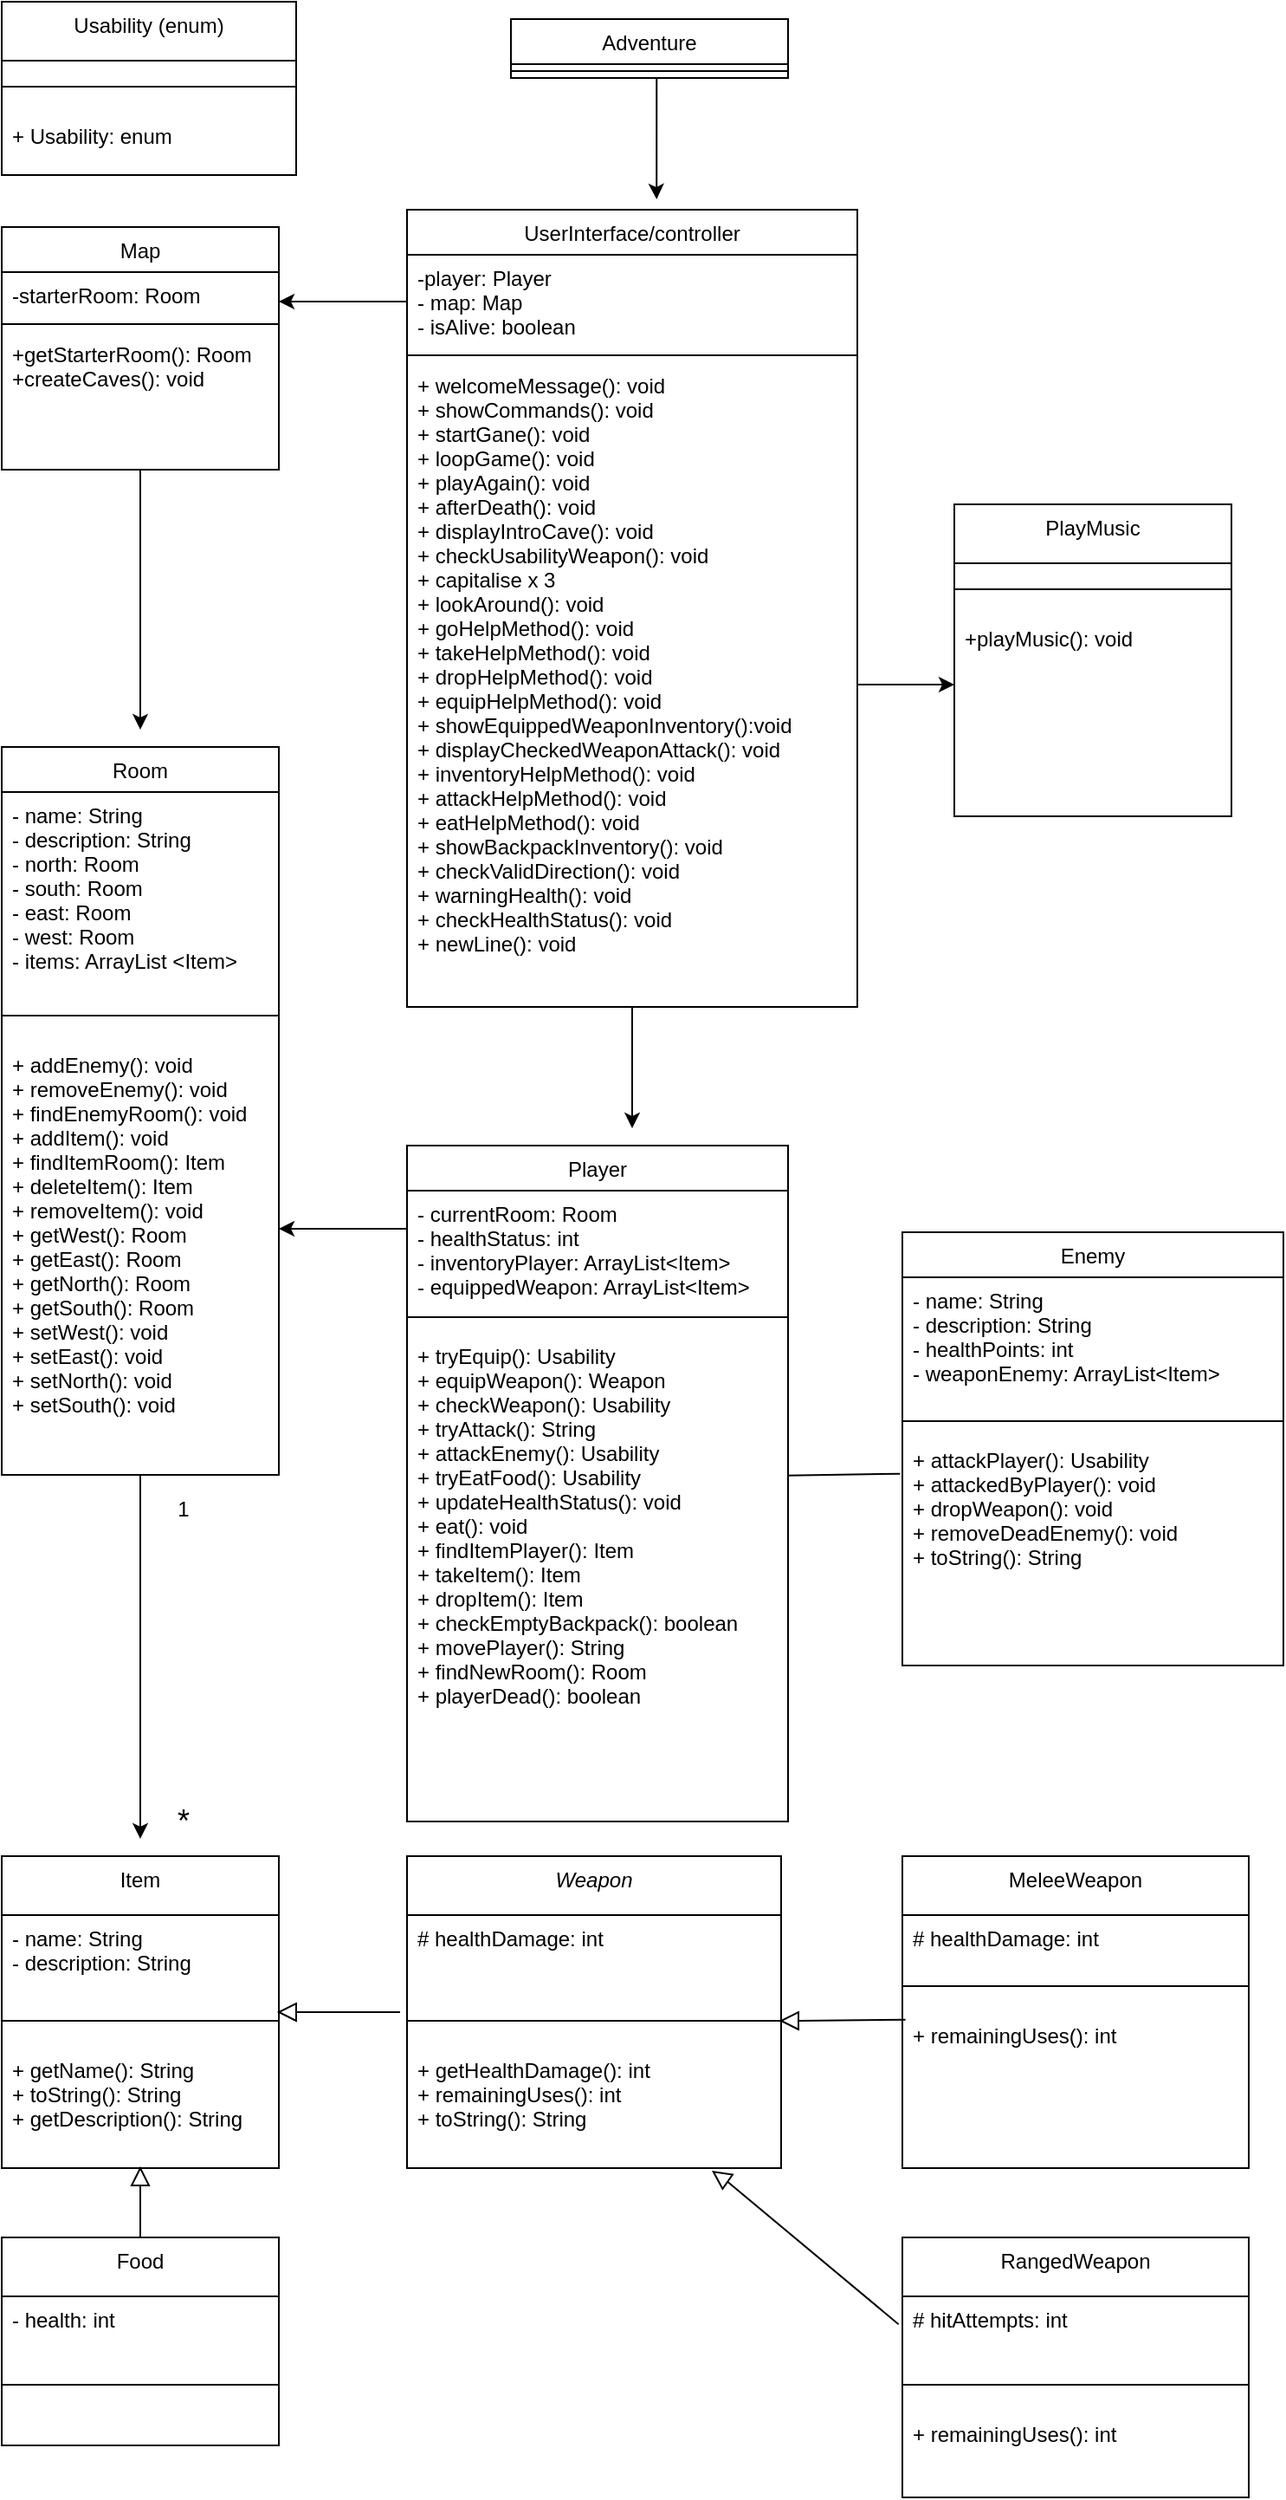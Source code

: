 <mxfile version="17.1.2" type="github">
  <diagram id="C5RBs43oDa-KdzZeNtuy" name="Page-1">
    <mxGraphModel dx="739" dy="2209" grid="1" gridSize="10" guides="1" tooltips="1" connect="1" arrows="1" fold="1" page="1" pageScale="1" pageWidth="1169" pageHeight="1654" math="0" shadow="0">
      <root>
        <mxCell id="WIyWlLk6GJQsqaUBKTNV-0" />
        <mxCell id="WIyWlLk6GJQsqaUBKTNV-1" parent="WIyWlLk6GJQsqaUBKTNV-0" />
        <mxCell id="0htfcrwwrIv0TzqpJnIH-76" value="" style="edgeStyle=orthogonalEdgeStyle;rounded=0;orthogonalLoop=1;jettySize=auto;html=1;strokeColor=default;" edge="1" parent="WIyWlLk6GJQsqaUBKTNV-1" source="zkfFHV4jXpPFQw0GAbJ--0">
          <mxGeometry relative="1" as="geometry">
            <mxPoint x="544" y="-960" as="targetPoint" />
          </mxGeometry>
        </mxCell>
        <mxCell id="zkfFHV4jXpPFQw0GAbJ--0" value="UserInterface/controller" style="swimlane;fontStyle=0;align=center;verticalAlign=top;childLayout=stackLayout;horizontal=1;startSize=26;horizontalStack=0;resizeParent=1;resizeLast=0;collapsible=1;marginBottom=0;rounded=0;shadow=0;strokeWidth=1;" parent="WIyWlLk6GJQsqaUBKTNV-1" vertex="1">
          <mxGeometry x="414" y="-1490" width="260" height="460" as="geometry">
            <mxRectangle x="260" y="-390" width="160" height="26" as="alternateBounds" />
          </mxGeometry>
        </mxCell>
        <mxCell id="zkfFHV4jXpPFQw0GAbJ--1" value="-player: Player&#xa;- map: Map&#xa;- isAlive: boolean" style="text;align=left;verticalAlign=top;spacingLeft=4;spacingRight=4;overflow=hidden;rotatable=0;points=[[0,0.5],[1,0.5]];portConstraint=eastwest;" parent="zkfFHV4jXpPFQw0GAbJ--0" vertex="1">
          <mxGeometry y="26" width="260" height="54" as="geometry" />
        </mxCell>
        <mxCell id="zkfFHV4jXpPFQw0GAbJ--4" value="" style="line;html=1;strokeWidth=1;align=left;verticalAlign=middle;spacingTop=-1;spacingLeft=3;spacingRight=3;rotatable=0;labelPosition=right;points=[];portConstraint=eastwest;" parent="zkfFHV4jXpPFQw0GAbJ--0" vertex="1">
          <mxGeometry y="80" width="260" height="8" as="geometry" />
        </mxCell>
        <mxCell id="zkfFHV4jXpPFQw0GAbJ--5" value="+ welcomeMessage(): void&#xa;+ showCommands(): void&#xa;+ startGane(): void&#xa;+ loopGame(): void&#xa;+ playAgain(): void&#xa;+ afterDeath(): void&#xa;+ displayIntroCave(): void&#xa;+ checkUsabilityWeapon(): void&#xa;+ capitalise x 3&#xa;+ lookAround(): void&#xa;+ goHelpMethod(): void&#xa;+ takeHelpMethod(): void&#xa;+ dropHelpMethod(): void&#xa;+ equipHelpMethod(): void&#xa;+ showEquippedWeaponInventory():void&#xa;+ displayCheckedWeaponAttack(): void&#xa;+ inventoryHelpMethod(): void&#xa;+ attackHelpMethod(): void&#xa;+ eatHelpMethod(): void&#xa;+ showBackpackInventory(): void&#xa;+ checkValidDirection(): void&#xa;+ warningHealth(): void&#xa;+ checkHealthStatus(): void&#xa;+ newLine(): void" style="text;align=left;verticalAlign=top;spacingLeft=4;spacingRight=4;overflow=hidden;rotatable=0;points=[[0,0.5],[1,0.5]];portConstraint=eastwest;" parent="zkfFHV4jXpPFQw0GAbJ--0" vertex="1">
          <mxGeometry y="88" width="260" height="372" as="geometry" />
        </mxCell>
        <mxCell id="0htfcrwwrIv0TzqpJnIH-0" value="" style="edgeStyle=orthogonalEdgeStyle;rounded=0;orthogonalLoop=1;jettySize=auto;html=1;" edge="1" parent="WIyWlLk6GJQsqaUBKTNV-1">
          <mxGeometry relative="1" as="geometry">
            <mxPoint x="558.13" y="-1566" as="sourcePoint" />
            <mxPoint x="558.13" y="-1496" as="targetPoint" />
            <Array as="points">
              <mxPoint x="558.13" y="-1497" />
            </Array>
          </mxGeometry>
        </mxCell>
        <mxCell id="zkfFHV4jXpPFQw0GAbJ--6" value="Adventure&#xa;" style="swimlane;fontStyle=0;align=center;verticalAlign=top;childLayout=stackLayout;horizontal=1;startSize=26;horizontalStack=0;resizeParent=1;resizeLast=0;collapsible=1;marginBottom=0;rounded=0;shadow=0;strokeWidth=1;" parent="WIyWlLk6GJQsqaUBKTNV-1" vertex="1">
          <mxGeometry x="474" y="-1600" width="160" height="34" as="geometry">
            <mxRectangle x="260" y="-470" width="160" height="26" as="alternateBounds" />
          </mxGeometry>
        </mxCell>
        <mxCell id="zkfFHV4jXpPFQw0GAbJ--9" value="" style="line;html=1;strokeWidth=1;align=left;verticalAlign=middle;spacingTop=-1;spacingLeft=3;spacingRight=3;rotatable=0;labelPosition=right;points=[];portConstraint=eastwest;" parent="zkfFHV4jXpPFQw0GAbJ--6" vertex="1">
          <mxGeometry y="26" width="160" height="8" as="geometry" />
        </mxCell>
        <mxCell id="zkfFHV4jXpPFQw0GAbJ--13" value="Player" style="swimlane;fontStyle=0;align=center;verticalAlign=top;childLayout=stackLayout;horizontal=1;startSize=26;horizontalStack=0;resizeParent=1;resizeLast=0;collapsible=1;marginBottom=0;rounded=0;shadow=0;strokeWidth=1;" parent="WIyWlLk6GJQsqaUBKTNV-1" vertex="1">
          <mxGeometry x="414" y="-950" width="220" height="390" as="geometry">
            <mxRectangle x="250" y="-90" width="170" height="26" as="alternateBounds" />
          </mxGeometry>
        </mxCell>
        <mxCell id="dRhHNlCPHHymV1BK2kCy-11" value="- currentRoom: Room&#xa;- healthStatus: int&#xa;- inventoryPlayer: ArrayList&lt;Item&gt;&#xa;- equippedWeapon: ArrayList&lt;Item&gt;&#xa;" style="text;align=left;verticalAlign=top;spacingLeft=4;spacingRight=4;overflow=hidden;rotatable=0;points=[[0,0.5],[1,0.5]];portConstraint=eastwest;" parent="zkfFHV4jXpPFQw0GAbJ--13" vertex="1">
          <mxGeometry y="26" width="220" height="64" as="geometry" />
        </mxCell>
        <mxCell id="zkfFHV4jXpPFQw0GAbJ--15" value="" style="line;html=1;strokeWidth=1;align=left;verticalAlign=middle;spacingTop=-1;spacingLeft=3;spacingRight=3;rotatable=0;labelPosition=right;points=[];portConstraint=eastwest;" parent="zkfFHV4jXpPFQw0GAbJ--13" vertex="1">
          <mxGeometry y="90" width="220" height="18" as="geometry" />
        </mxCell>
        <mxCell id="dRhHNlCPHHymV1BK2kCy-12" value="+ tryEquip(): Usability&#xa;+ equipWeapon(): Weapon&#xa;+ checkWeapon(): Usability&#xa;+ tryAttack(): String&#xa;+ attackEnemy(): Usability&#xa;+ tryEatFood(): Usability&#xa;+ updateHealthStatus(): void&#xa;+ eat(): void&#xa;+ findItemPlayer(): Item&#xa;+ takeItem(): Item&#xa;+ dropItem(): Item &#xa;+ checkEmptyBackpack(): boolean&#xa;+ movePlayer(): String&#xa;+ findNewRoom(): Room&#xa;+ playerDead(): boolean" style="text;align=left;verticalAlign=top;spacingLeft=4;spacingRight=4;overflow=hidden;rotatable=0;points=[[0,0.5],[1,0.5]];portConstraint=eastwest;" parent="zkfFHV4jXpPFQw0GAbJ--13" vertex="1">
          <mxGeometry y="108" width="220" height="282" as="geometry" />
        </mxCell>
        <mxCell id="0htfcrwwrIv0TzqpJnIH-4" value="" style="edgeStyle=orthogonalEdgeStyle;rounded=0;orthogonalLoop=1;jettySize=auto;html=1;" edge="1" parent="WIyWlLk6GJQsqaUBKTNV-1" source="zkfFHV4jXpPFQw0GAbJ--17">
          <mxGeometry relative="1" as="geometry">
            <mxPoint x="260" y="-1190" as="targetPoint" />
          </mxGeometry>
        </mxCell>
        <mxCell id="zkfFHV4jXpPFQw0GAbJ--17" value="Map" style="swimlane;fontStyle=0;align=center;verticalAlign=top;childLayout=stackLayout;horizontal=1;startSize=26;horizontalStack=0;resizeParent=1;resizeLast=0;collapsible=1;marginBottom=0;rounded=0;shadow=0;strokeWidth=1;" parent="WIyWlLk6GJQsqaUBKTNV-1" vertex="1">
          <mxGeometry x="180" y="-1480" width="160" height="140" as="geometry">
            <mxRectangle x="490" y="-110" width="160" height="26" as="alternateBounds" />
          </mxGeometry>
        </mxCell>
        <mxCell id="zkfFHV4jXpPFQw0GAbJ--18" value="-starterRoom: Room" style="text;align=left;verticalAlign=top;spacingLeft=4;spacingRight=4;overflow=hidden;rotatable=0;points=[[0,0.5],[1,0.5]];portConstraint=eastwest;" parent="zkfFHV4jXpPFQw0GAbJ--17" vertex="1">
          <mxGeometry y="26" width="160" height="26" as="geometry" />
        </mxCell>
        <mxCell id="zkfFHV4jXpPFQw0GAbJ--23" value="" style="line;html=1;strokeWidth=1;align=left;verticalAlign=middle;spacingTop=-1;spacingLeft=3;spacingRight=3;rotatable=0;labelPosition=right;points=[];portConstraint=eastwest;" parent="zkfFHV4jXpPFQw0GAbJ--17" vertex="1">
          <mxGeometry y="52" width="160" height="8" as="geometry" />
        </mxCell>
        <mxCell id="dRhHNlCPHHymV1BK2kCy-9" value="+getStarterRoom(): Room&#xa;+createCaves(): void" style="text;align=left;verticalAlign=top;spacingLeft=4;spacingRight=4;overflow=hidden;rotatable=0;points=[[0,0.5],[1,0.5]];portConstraint=eastwest;" parent="zkfFHV4jXpPFQw0GAbJ--17" vertex="1">
          <mxGeometry y="60" width="160" height="70" as="geometry" />
        </mxCell>
        <mxCell id="0htfcrwwrIv0TzqpJnIH-32" value="" style="edgeStyle=orthogonalEdgeStyle;rounded=0;orthogonalLoop=1;jettySize=auto;html=1;strokeColor=default;" edge="1" parent="WIyWlLk6GJQsqaUBKTNV-1" source="dRhHNlCPHHymV1BK2kCy-3">
          <mxGeometry relative="1" as="geometry">
            <mxPoint x="260" y="-550" as="targetPoint" />
          </mxGeometry>
        </mxCell>
        <mxCell id="dRhHNlCPHHymV1BK2kCy-3" value="Room&#xa;" style="swimlane;fontStyle=0;align=center;verticalAlign=top;childLayout=stackLayout;horizontal=1;startSize=26;horizontalStack=0;resizeParent=1;resizeLast=0;collapsible=1;marginBottom=0;rounded=0;shadow=0;strokeWidth=1;" parent="WIyWlLk6GJQsqaUBKTNV-1" vertex="1">
          <mxGeometry x="180" y="-1180" width="160" height="420" as="geometry">
            <mxRectangle x="480" y="-300" width="170" height="26" as="alternateBounds" />
          </mxGeometry>
        </mxCell>
        <mxCell id="dRhHNlCPHHymV1BK2kCy-17" value="- name: String&#xa;- description: String&#xa;- north: Room&#xa;- south: Room&#xa;- east: Room&#xa;- west: Room&#xa;- items: ArrayList &lt;Item&gt;" style="text;align=left;verticalAlign=top;spacingLeft=4;spacingRight=4;overflow=hidden;rotatable=0;points=[[0,0.5],[1,0.5]];portConstraint=eastwest;" parent="dRhHNlCPHHymV1BK2kCy-3" vertex="1">
          <mxGeometry y="26" width="160" height="114" as="geometry" />
        </mxCell>
        <mxCell id="dRhHNlCPHHymV1BK2kCy-5" value="" style="line;html=1;strokeWidth=1;align=left;verticalAlign=middle;spacingTop=-1;spacingLeft=3;spacingRight=3;rotatable=0;labelPosition=right;points=[];portConstraint=eastwest;" parent="dRhHNlCPHHymV1BK2kCy-3" vertex="1">
          <mxGeometry y="140" width="160" height="30" as="geometry" />
        </mxCell>
        <mxCell id="dRhHNlCPHHymV1BK2kCy-19" value="+ addEnemy(): void&#xa;+ removeEnemy(): void&#xa;+ findEnemyRoom(): void&#xa;+ addItem(): void&#xa;+ findItemRoom(): Item&#xa;+ deleteItem(): Item&#xa;+ removeItem(): void&#xa;+ getWest(): Room&#xa;+ getEast(): Room&#xa;+ getNorth(): Room&#xa;+ getSouth(): Room&#xa;+ setWest(): void&#xa;+ setEast(): void&#xa;+ setNorth(): void&#xa;+ setSouth(): void&#xa;&#xa;" style="text;align=left;verticalAlign=top;spacingLeft=4;spacingRight=4;overflow=hidden;rotatable=0;points=[[0,0.5],[1,0.5]];portConstraint=eastwest;" parent="dRhHNlCPHHymV1BK2kCy-3" vertex="1">
          <mxGeometry y="170" width="160" height="250" as="geometry" />
        </mxCell>
        <mxCell id="0htfcrwwrIv0TzqpJnIH-12" value="PlayMusic" style="swimlane;fontStyle=0;align=center;verticalAlign=top;childLayout=stackLayout;horizontal=1;startSize=34;horizontalStack=0;resizeParent=1;resizeLast=0;collapsible=1;marginBottom=0;rounded=0;shadow=0;strokeWidth=1;" vertex="1" parent="WIyWlLk6GJQsqaUBKTNV-1">
          <mxGeometry x="730" y="-1320" width="160" height="180" as="geometry">
            <mxRectangle x="20" y="-300" width="170" height="26" as="alternateBounds" />
          </mxGeometry>
        </mxCell>
        <mxCell id="0htfcrwwrIv0TzqpJnIH-14" value="" style="line;html=1;strokeWidth=1;align=left;verticalAlign=middle;spacingTop=-1;spacingLeft=3;spacingRight=3;rotatable=0;labelPosition=right;points=[];portConstraint=eastwest;" vertex="1" parent="0htfcrwwrIv0TzqpJnIH-12">
          <mxGeometry y="34" width="160" height="30" as="geometry" />
        </mxCell>
        <mxCell id="0htfcrwwrIv0TzqpJnIH-15" value="+playMusic(): void" style="text;align=left;verticalAlign=top;spacingLeft=4;spacingRight=4;overflow=hidden;rotatable=0;points=[[0,0.5],[1,0.5]];portConstraint=eastwest;" vertex="1" parent="0htfcrwwrIv0TzqpJnIH-12">
          <mxGeometry y="64" width="160" height="70" as="geometry" />
        </mxCell>
        <mxCell id="0htfcrwwrIv0TzqpJnIH-18" value="Item" style="swimlane;fontStyle=0;align=center;verticalAlign=top;childLayout=stackLayout;horizontal=1;startSize=34;horizontalStack=0;resizeParent=1;resizeLast=0;collapsible=1;marginBottom=0;rounded=0;shadow=0;strokeWidth=1;" vertex="1" parent="WIyWlLk6GJQsqaUBKTNV-1">
          <mxGeometry x="180" y="-540" width="160" height="180" as="geometry">
            <mxRectangle x="20" y="-300" width="170" height="26" as="alternateBounds" />
          </mxGeometry>
        </mxCell>
        <mxCell id="0htfcrwwrIv0TzqpJnIH-19" value="- name: String&#xa;- description: String" style="text;align=left;verticalAlign=top;spacingLeft=4;spacingRight=4;overflow=hidden;rotatable=0;points=[[0,0.5],[1,0.5]];portConstraint=eastwest;" vertex="1" parent="0htfcrwwrIv0TzqpJnIH-18">
          <mxGeometry y="34" width="160" height="46" as="geometry" />
        </mxCell>
        <mxCell id="0htfcrwwrIv0TzqpJnIH-20" value="" style="line;html=1;strokeWidth=1;align=left;verticalAlign=middle;spacingTop=-1;spacingLeft=3;spacingRight=3;rotatable=0;labelPosition=right;points=[];portConstraint=eastwest;" vertex="1" parent="0htfcrwwrIv0TzqpJnIH-18">
          <mxGeometry y="80" width="160" height="30" as="geometry" />
        </mxCell>
        <mxCell id="0htfcrwwrIv0TzqpJnIH-22" value="+ getName(): String&#xa;+ toString(): String&#xa;+ getDescription(): String" style="text;align=left;verticalAlign=top;spacingLeft=4;spacingRight=4;overflow=hidden;rotatable=0;points=[[0,0.5],[1,0.5]];portConstraint=eastwest;" vertex="1" parent="0htfcrwwrIv0TzqpJnIH-18">
          <mxGeometry y="110" width="160" height="46" as="geometry" />
        </mxCell>
        <mxCell id="0htfcrwwrIv0TzqpJnIH-23" value="Usability (enum)" style="swimlane;fontStyle=0;align=center;verticalAlign=top;childLayout=stackLayout;horizontal=1;startSize=34;horizontalStack=0;resizeParent=1;resizeLast=0;collapsible=1;marginBottom=0;rounded=0;shadow=0;strokeWidth=1;" vertex="1" parent="WIyWlLk6GJQsqaUBKTNV-1">
          <mxGeometry x="180" y="-1610" width="170" height="100" as="geometry">
            <mxRectangle x="20" y="-300" width="170" height="26" as="alternateBounds" />
          </mxGeometry>
        </mxCell>
        <mxCell id="0htfcrwwrIv0TzqpJnIH-25" value="" style="line;html=1;strokeWidth=1;align=left;verticalAlign=middle;spacingTop=-1;spacingLeft=3;spacingRight=3;rotatable=0;labelPosition=right;points=[];portConstraint=eastwest;" vertex="1" parent="0htfcrwwrIv0TzqpJnIH-23">
          <mxGeometry y="34" width="170" height="30" as="geometry" />
        </mxCell>
        <mxCell id="0htfcrwwrIv0TzqpJnIH-26" value="+ Usability: enum " style="text;align=left;verticalAlign=top;spacingLeft=4;spacingRight=4;overflow=hidden;rotatable=0;points=[[0,0.5],[1,0.5]];portConstraint=eastwest;" vertex="1" parent="0htfcrwwrIv0TzqpJnIH-23">
          <mxGeometry y="64" width="170" height="36" as="geometry" />
        </mxCell>
        <mxCell id="0htfcrwwrIv0TzqpJnIH-27" value="Food" style="swimlane;fontStyle=0;align=center;verticalAlign=top;childLayout=stackLayout;horizontal=1;startSize=34;horizontalStack=0;resizeParent=1;resizeLast=0;collapsible=1;marginBottom=0;rounded=0;shadow=0;strokeWidth=1;" vertex="1" parent="WIyWlLk6GJQsqaUBKTNV-1">
          <mxGeometry x="180" y="-320" width="160" height="120" as="geometry">
            <mxRectangle x="20" y="-300" width="170" height="26" as="alternateBounds" />
          </mxGeometry>
        </mxCell>
        <mxCell id="0htfcrwwrIv0TzqpJnIH-28" value="- health: int&#xa;" style="text;align=left;verticalAlign=top;spacingLeft=4;spacingRight=4;overflow=hidden;rotatable=0;points=[[0,0.5],[1,0.5]];portConstraint=eastwest;" vertex="1" parent="0htfcrwwrIv0TzqpJnIH-27">
          <mxGeometry y="34" width="160" height="36" as="geometry" />
        </mxCell>
        <mxCell id="0htfcrwwrIv0TzqpJnIH-29" value="" style="line;html=1;strokeWidth=1;align=left;verticalAlign=middle;spacingTop=-1;spacingLeft=3;spacingRight=3;rotatable=0;labelPosition=right;points=[];portConstraint=eastwest;" vertex="1" parent="0htfcrwwrIv0TzqpJnIH-27">
          <mxGeometry y="70" width="160" height="30" as="geometry" />
        </mxCell>
        <mxCell id="0htfcrwwrIv0TzqpJnIH-33" value="1" style="text;html=1;strokeColor=none;fillColor=none;align=center;verticalAlign=middle;whiteSpace=wrap;rounded=0;" vertex="1" parent="WIyWlLk6GJQsqaUBKTNV-1">
          <mxGeometry x="265" y="-750" width="40" height="20" as="geometry" />
        </mxCell>
        <mxCell id="0htfcrwwrIv0TzqpJnIH-34" value="&lt;font style=&quot;font-size: 18px&quot;&gt;*&lt;/font&gt;" style="text;html=1;strokeColor=none;fillColor=none;align=center;verticalAlign=middle;whiteSpace=wrap;rounded=0;" vertex="1" parent="WIyWlLk6GJQsqaUBKTNV-1">
          <mxGeometry x="265" y="-570" width="40" height="20" as="geometry" />
        </mxCell>
        <mxCell id="0htfcrwwrIv0TzqpJnIH-36" value="" style="triangle;whiteSpace=wrap;html=1;rotation=-90;" vertex="1" parent="WIyWlLk6GJQsqaUBKTNV-1">
          <mxGeometry x="255" y="-360" width="10" height="10" as="geometry" />
        </mxCell>
        <mxCell id="0htfcrwwrIv0TzqpJnIH-38" value="" style="endArrow=none;html=1;rounded=0;strokeColor=default;" edge="1" parent="WIyWlLk6GJQsqaUBKTNV-1">
          <mxGeometry width="50" height="50" relative="1" as="geometry">
            <mxPoint x="260" y="-320" as="sourcePoint" />
            <mxPoint x="260" y="-350" as="targetPoint" />
          </mxGeometry>
        </mxCell>
        <mxCell id="0htfcrwwrIv0TzqpJnIH-41" value="Weapon" style="swimlane;fontStyle=2;align=center;verticalAlign=top;childLayout=stackLayout;horizontal=1;startSize=34;horizontalStack=0;resizeParent=1;resizeLast=0;collapsible=1;marginBottom=0;rounded=0;shadow=0;strokeWidth=1;" vertex="1" parent="WIyWlLk6GJQsqaUBKTNV-1">
          <mxGeometry x="414" y="-540" width="216" height="180" as="geometry">
            <mxRectangle x="20" y="-300" width="170" height="26" as="alternateBounds" />
          </mxGeometry>
        </mxCell>
        <mxCell id="0htfcrwwrIv0TzqpJnIH-42" value="# healthDamage: int" style="text;align=left;verticalAlign=top;spacingLeft=4;spacingRight=4;overflow=hidden;rotatable=0;points=[[0,0.5],[1,0.5]];portConstraint=eastwest;" vertex="1" parent="0htfcrwwrIv0TzqpJnIH-41">
          <mxGeometry y="34" width="216" height="46" as="geometry" />
        </mxCell>
        <mxCell id="0htfcrwwrIv0TzqpJnIH-43" value="" style="line;html=1;strokeWidth=1;align=left;verticalAlign=middle;spacingTop=-1;spacingLeft=3;spacingRight=3;rotatable=0;labelPosition=right;points=[];portConstraint=eastwest;" vertex="1" parent="0htfcrwwrIv0TzqpJnIH-41">
          <mxGeometry y="80" width="216" height="30" as="geometry" />
        </mxCell>
        <mxCell id="0htfcrwwrIv0TzqpJnIH-44" value="+ getHealthDamage(): int&#xa;+ remainingUses(): int&#xa;+ toString(): String&#xa;" style="text;align=left;verticalAlign=top;spacingLeft=4;spacingRight=4;overflow=hidden;rotatable=0;points=[[0,0.5],[1,0.5]];portConstraint=eastwest;" vertex="1" parent="0htfcrwwrIv0TzqpJnIH-41">
          <mxGeometry y="110" width="216" height="60" as="geometry" />
        </mxCell>
        <mxCell id="0htfcrwwrIv0TzqpJnIH-48" value="" style="endArrow=none;html=1;rounded=0;strokeColor=default;exitX=1;exitY=0.5;exitDx=0;exitDy=0;startArrow=none;" edge="1" parent="WIyWlLk6GJQsqaUBKTNV-1" source="0htfcrwwrIv0TzqpJnIH-47">
          <mxGeometry width="50" height="50" relative="1" as="geometry">
            <mxPoint x="270" y="10" as="sourcePoint" />
            <mxPoint x="410" y="-450" as="targetPoint" />
          </mxGeometry>
        </mxCell>
        <mxCell id="0htfcrwwrIv0TzqpJnIH-49" value="MeleeWeapon" style="swimlane;fontStyle=0;align=center;verticalAlign=top;childLayout=stackLayout;horizontal=1;startSize=34;horizontalStack=0;resizeParent=1;resizeLast=0;collapsible=1;marginBottom=0;rounded=0;shadow=0;strokeWidth=1;" vertex="1" parent="WIyWlLk6GJQsqaUBKTNV-1">
          <mxGeometry x="700" y="-540" width="200" height="180" as="geometry">
            <mxRectangle x="20" y="-300" width="170" height="26" as="alternateBounds" />
          </mxGeometry>
        </mxCell>
        <mxCell id="0htfcrwwrIv0TzqpJnIH-50" value="# healthDamage: int" style="text;align=left;verticalAlign=top;spacingLeft=4;spacingRight=4;overflow=hidden;rotatable=0;points=[[0,0.5],[1,0.5]];portConstraint=eastwest;" vertex="1" parent="0htfcrwwrIv0TzqpJnIH-49">
          <mxGeometry y="34" width="200" height="26" as="geometry" />
        </mxCell>
        <mxCell id="0htfcrwwrIv0TzqpJnIH-51" value="" style="line;html=1;strokeWidth=1;align=left;verticalAlign=middle;spacingTop=-1;spacingLeft=3;spacingRight=3;rotatable=0;labelPosition=right;points=[];portConstraint=eastwest;" vertex="1" parent="0htfcrwwrIv0TzqpJnIH-49">
          <mxGeometry y="60" width="200" height="30" as="geometry" />
        </mxCell>
        <mxCell id="0htfcrwwrIv0TzqpJnIH-52" value="+ remainingUses(): int&#xa;" style="text;align=left;verticalAlign=top;spacingLeft=4;spacingRight=4;overflow=hidden;rotatable=0;points=[[0,0.5],[1,0.5]];portConstraint=eastwest;" vertex="1" parent="0htfcrwwrIv0TzqpJnIH-49">
          <mxGeometry y="90" width="200" height="50" as="geometry" />
        </mxCell>
        <mxCell id="0htfcrwwrIv0TzqpJnIH-54" value="" style="triangle;whiteSpace=wrap;html=1;rotation=0;direction=west;" vertex="1" parent="WIyWlLk6GJQsqaUBKTNV-1">
          <mxGeometry x="630" y="-450" width="10" height="10" as="geometry" />
        </mxCell>
        <mxCell id="0htfcrwwrIv0TzqpJnIH-55" value="RangedWeapon" style="swimlane;fontStyle=0;align=center;verticalAlign=top;childLayout=stackLayout;horizontal=1;startSize=34;horizontalStack=0;resizeParent=1;resizeLast=0;collapsible=1;marginBottom=0;rounded=0;shadow=0;strokeWidth=1;" vertex="1" parent="WIyWlLk6GJQsqaUBKTNV-1">
          <mxGeometry x="700" y="-320" width="200" height="150" as="geometry">
            <mxRectangle x="20" y="-300" width="170" height="26" as="alternateBounds" />
          </mxGeometry>
        </mxCell>
        <mxCell id="0htfcrwwrIv0TzqpJnIH-56" value="# hitAttempts: int" style="text;align=left;verticalAlign=top;spacingLeft=4;spacingRight=4;overflow=hidden;rotatable=0;points=[[0,0.5],[1,0.5]];portConstraint=eastwest;" vertex="1" parent="0htfcrwwrIv0TzqpJnIH-55">
          <mxGeometry y="34" width="200" height="36" as="geometry" />
        </mxCell>
        <mxCell id="0htfcrwwrIv0TzqpJnIH-57" value="" style="line;html=1;strokeWidth=1;align=left;verticalAlign=middle;spacingTop=-1;spacingLeft=3;spacingRight=3;rotatable=0;labelPosition=right;points=[];portConstraint=eastwest;" vertex="1" parent="0htfcrwwrIv0TzqpJnIH-55">
          <mxGeometry y="70" width="200" height="30" as="geometry" />
        </mxCell>
        <mxCell id="0htfcrwwrIv0TzqpJnIH-58" value="+ remainingUses(): int&#xa;&#xa;" style="text;align=left;verticalAlign=top;spacingLeft=4;spacingRight=4;overflow=hidden;rotatable=0;points=[[0,0.5],[1,0.5]];portConstraint=eastwest;" vertex="1" parent="0htfcrwwrIv0TzqpJnIH-55">
          <mxGeometry y="100" width="200" height="40" as="geometry" />
        </mxCell>
        <mxCell id="0htfcrwwrIv0TzqpJnIH-59" value="" style="triangle;whiteSpace=wrap;html=1;rotation=35;direction=west;" vertex="1" parent="WIyWlLk6GJQsqaUBKTNV-1">
          <mxGeometry x="590" y="-360" width="10" height="10" as="geometry" />
        </mxCell>
        <mxCell id="0htfcrwwrIv0TzqpJnIH-60" value="" style="endArrow=none;html=1;rounded=0;strokeColor=default;exitX=-0.011;exitY=0.448;exitDx=0;exitDy=0;entryX=0;entryY=0.5;entryDx=0;entryDy=0;exitPerimeter=0;" edge="1" parent="WIyWlLk6GJQsqaUBKTNV-1" source="0htfcrwwrIv0TzqpJnIH-56" target="0htfcrwwrIv0TzqpJnIH-59">
          <mxGeometry width="50" height="50" relative="1" as="geometry">
            <mxPoint x="526" y="30" as="sourcePoint" />
            <mxPoint x="570" y="-18" as="targetPoint" />
            <Array as="points" />
          </mxGeometry>
        </mxCell>
        <mxCell id="0htfcrwwrIv0TzqpJnIH-64" value="Enemy" style="swimlane;fontStyle=0;align=center;verticalAlign=top;childLayout=stackLayout;horizontal=1;startSize=26;horizontalStack=0;resizeParent=1;resizeLast=0;collapsible=1;marginBottom=0;rounded=0;shadow=0;strokeWidth=1;" vertex="1" parent="WIyWlLk6GJQsqaUBKTNV-1">
          <mxGeometry x="700" y="-900" width="220" height="250" as="geometry">
            <mxRectangle x="250" y="-90" width="170" height="26" as="alternateBounds" />
          </mxGeometry>
        </mxCell>
        <mxCell id="0htfcrwwrIv0TzqpJnIH-65" value="- name: String&#xa;- description: String&#xa;- healthPoints: int&#xa;- weaponEnemy: ArrayList&lt;Item&gt;&#xa;" style="text;align=left;verticalAlign=top;spacingLeft=4;spacingRight=4;overflow=hidden;rotatable=0;points=[[0,0.5],[1,0.5]];portConstraint=eastwest;" vertex="1" parent="0htfcrwwrIv0TzqpJnIH-64">
          <mxGeometry y="26" width="220" height="74" as="geometry" />
        </mxCell>
        <mxCell id="0htfcrwwrIv0TzqpJnIH-66" value="" style="line;html=1;strokeWidth=1;align=left;verticalAlign=middle;spacingTop=-1;spacingLeft=3;spacingRight=3;rotatable=0;labelPosition=right;points=[];portConstraint=eastwest;" vertex="1" parent="0htfcrwwrIv0TzqpJnIH-64">
          <mxGeometry y="100" width="220" height="18" as="geometry" />
        </mxCell>
        <mxCell id="0htfcrwwrIv0TzqpJnIH-67" value="+ attackPlayer(): Usability&#xa;+ attackedByPlayer(): void&#xa;+ dropWeapon(): void&#xa;+ removeDeadEnemy(): void&#xa;+ toString(): String&#xa;" style="text;align=left;verticalAlign=top;spacingLeft=4;spacingRight=4;overflow=hidden;rotatable=0;points=[[0,0.5],[1,0.5]];portConstraint=eastwest;fillColor=none;" vertex="1" parent="0htfcrwwrIv0TzqpJnIH-64">
          <mxGeometry y="118" width="220" height="122" as="geometry" />
        </mxCell>
        <mxCell id="0htfcrwwrIv0TzqpJnIH-70" value="" style="edgeStyle=orthogonalEdgeStyle;rounded=0;orthogonalLoop=1;jettySize=auto;html=1;strokeColor=default;" edge="1" parent="WIyWlLk6GJQsqaUBKTNV-1" source="zkfFHV4jXpPFQw0GAbJ--5" target="0htfcrwwrIv0TzqpJnIH-15">
          <mxGeometry relative="1" as="geometry">
            <Array as="points">
              <mxPoint x="710" y="-1216" />
              <mxPoint x="710" y="-1216" />
            </Array>
          </mxGeometry>
        </mxCell>
        <mxCell id="0htfcrwwrIv0TzqpJnIH-72" value="" style="endArrow=none;html=1;rounded=0;strokeColor=default;entryX=-0.006;entryY=0.175;entryDx=0;entryDy=0;entryPerimeter=0;exitX=0.998;exitY=0.292;exitDx=0;exitDy=0;exitPerimeter=0;" edge="1" parent="WIyWlLk6GJQsqaUBKTNV-1" source="dRhHNlCPHHymV1BK2kCy-12" target="0htfcrwwrIv0TzqpJnIH-67">
          <mxGeometry width="50" height="50" relative="1" as="geometry">
            <mxPoint x="620" y="-440" as="sourcePoint" />
            <mxPoint x="690" y="-440" as="targetPoint" />
          </mxGeometry>
        </mxCell>
        <mxCell id="0htfcrwwrIv0TzqpJnIH-75" value="" style="edgeStyle=orthogonalEdgeStyle;rounded=0;orthogonalLoop=1;jettySize=auto;html=1;strokeColor=default;" edge="1" parent="WIyWlLk6GJQsqaUBKTNV-1" source="zkfFHV4jXpPFQw0GAbJ--1" target="zkfFHV4jXpPFQw0GAbJ--18">
          <mxGeometry relative="1" as="geometry">
            <Array as="points">
              <mxPoint x="360" y="-1437" />
              <mxPoint x="360" y="-1437" />
            </Array>
          </mxGeometry>
        </mxCell>
        <mxCell id="0htfcrwwrIv0TzqpJnIH-47" value="" style="triangle;whiteSpace=wrap;html=1;rotation=0;direction=west;" vertex="1" parent="WIyWlLk6GJQsqaUBKTNV-1">
          <mxGeometry x="340" y="-455" width="10" height="10" as="geometry" />
        </mxCell>
        <mxCell id="0htfcrwwrIv0TzqpJnIH-85" value="" style="endArrow=none;html=1;rounded=0;strokeColor=default;exitX=1;exitY=0.5;exitDx=0;exitDy=0;" edge="1" parent="WIyWlLk6GJQsqaUBKTNV-1" source="0htfcrwwrIv0TzqpJnIH-18" target="0htfcrwwrIv0TzqpJnIH-47">
          <mxGeometry width="50" height="50" relative="1" as="geometry">
            <mxPoint x="340" y="-450" as="sourcePoint" />
            <mxPoint x="410.0" y="-450" as="targetPoint" />
          </mxGeometry>
        </mxCell>
        <mxCell id="0htfcrwwrIv0TzqpJnIH-87" value="" style="endArrow=none;html=1;rounded=0;strokeColor=default;exitX=1;exitY=0.5;exitDx=0;exitDy=0;startArrow=none;entryX=0.009;entryY=0.088;entryDx=0;entryDy=0;entryPerimeter=0;" edge="1" parent="WIyWlLk6GJQsqaUBKTNV-1" target="0htfcrwwrIv0TzqpJnIH-52">
          <mxGeometry width="50" height="50" relative="1" as="geometry">
            <mxPoint x="640" y="-445" as="sourcePoint" />
            <mxPoint x="690" y="-445" as="targetPoint" />
          </mxGeometry>
        </mxCell>
        <mxCell id="0htfcrwwrIv0TzqpJnIH-92" value="" style="edgeStyle=orthogonalEdgeStyle;rounded=0;orthogonalLoop=1;jettySize=auto;html=1;fontSize=18;strokeColor=default;" edge="1" parent="WIyWlLk6GJQsqaUBKTNV-1" source="dRhHNlCPHHymV1BK2kCy-11" target="dRhHNlCPHHymV1BK2kCy-19">
          <mxGeometry relative="1" as="geometry">
            <Array as="points">
              <mxPoint x="360" y="-902" />
              <mxPoint x="360" y="-902" />
            </Array>
          </mxGeometry>
        </mxCell>
      </root>
    </mxGraphModel>
  </diagram>
</mxfile>
